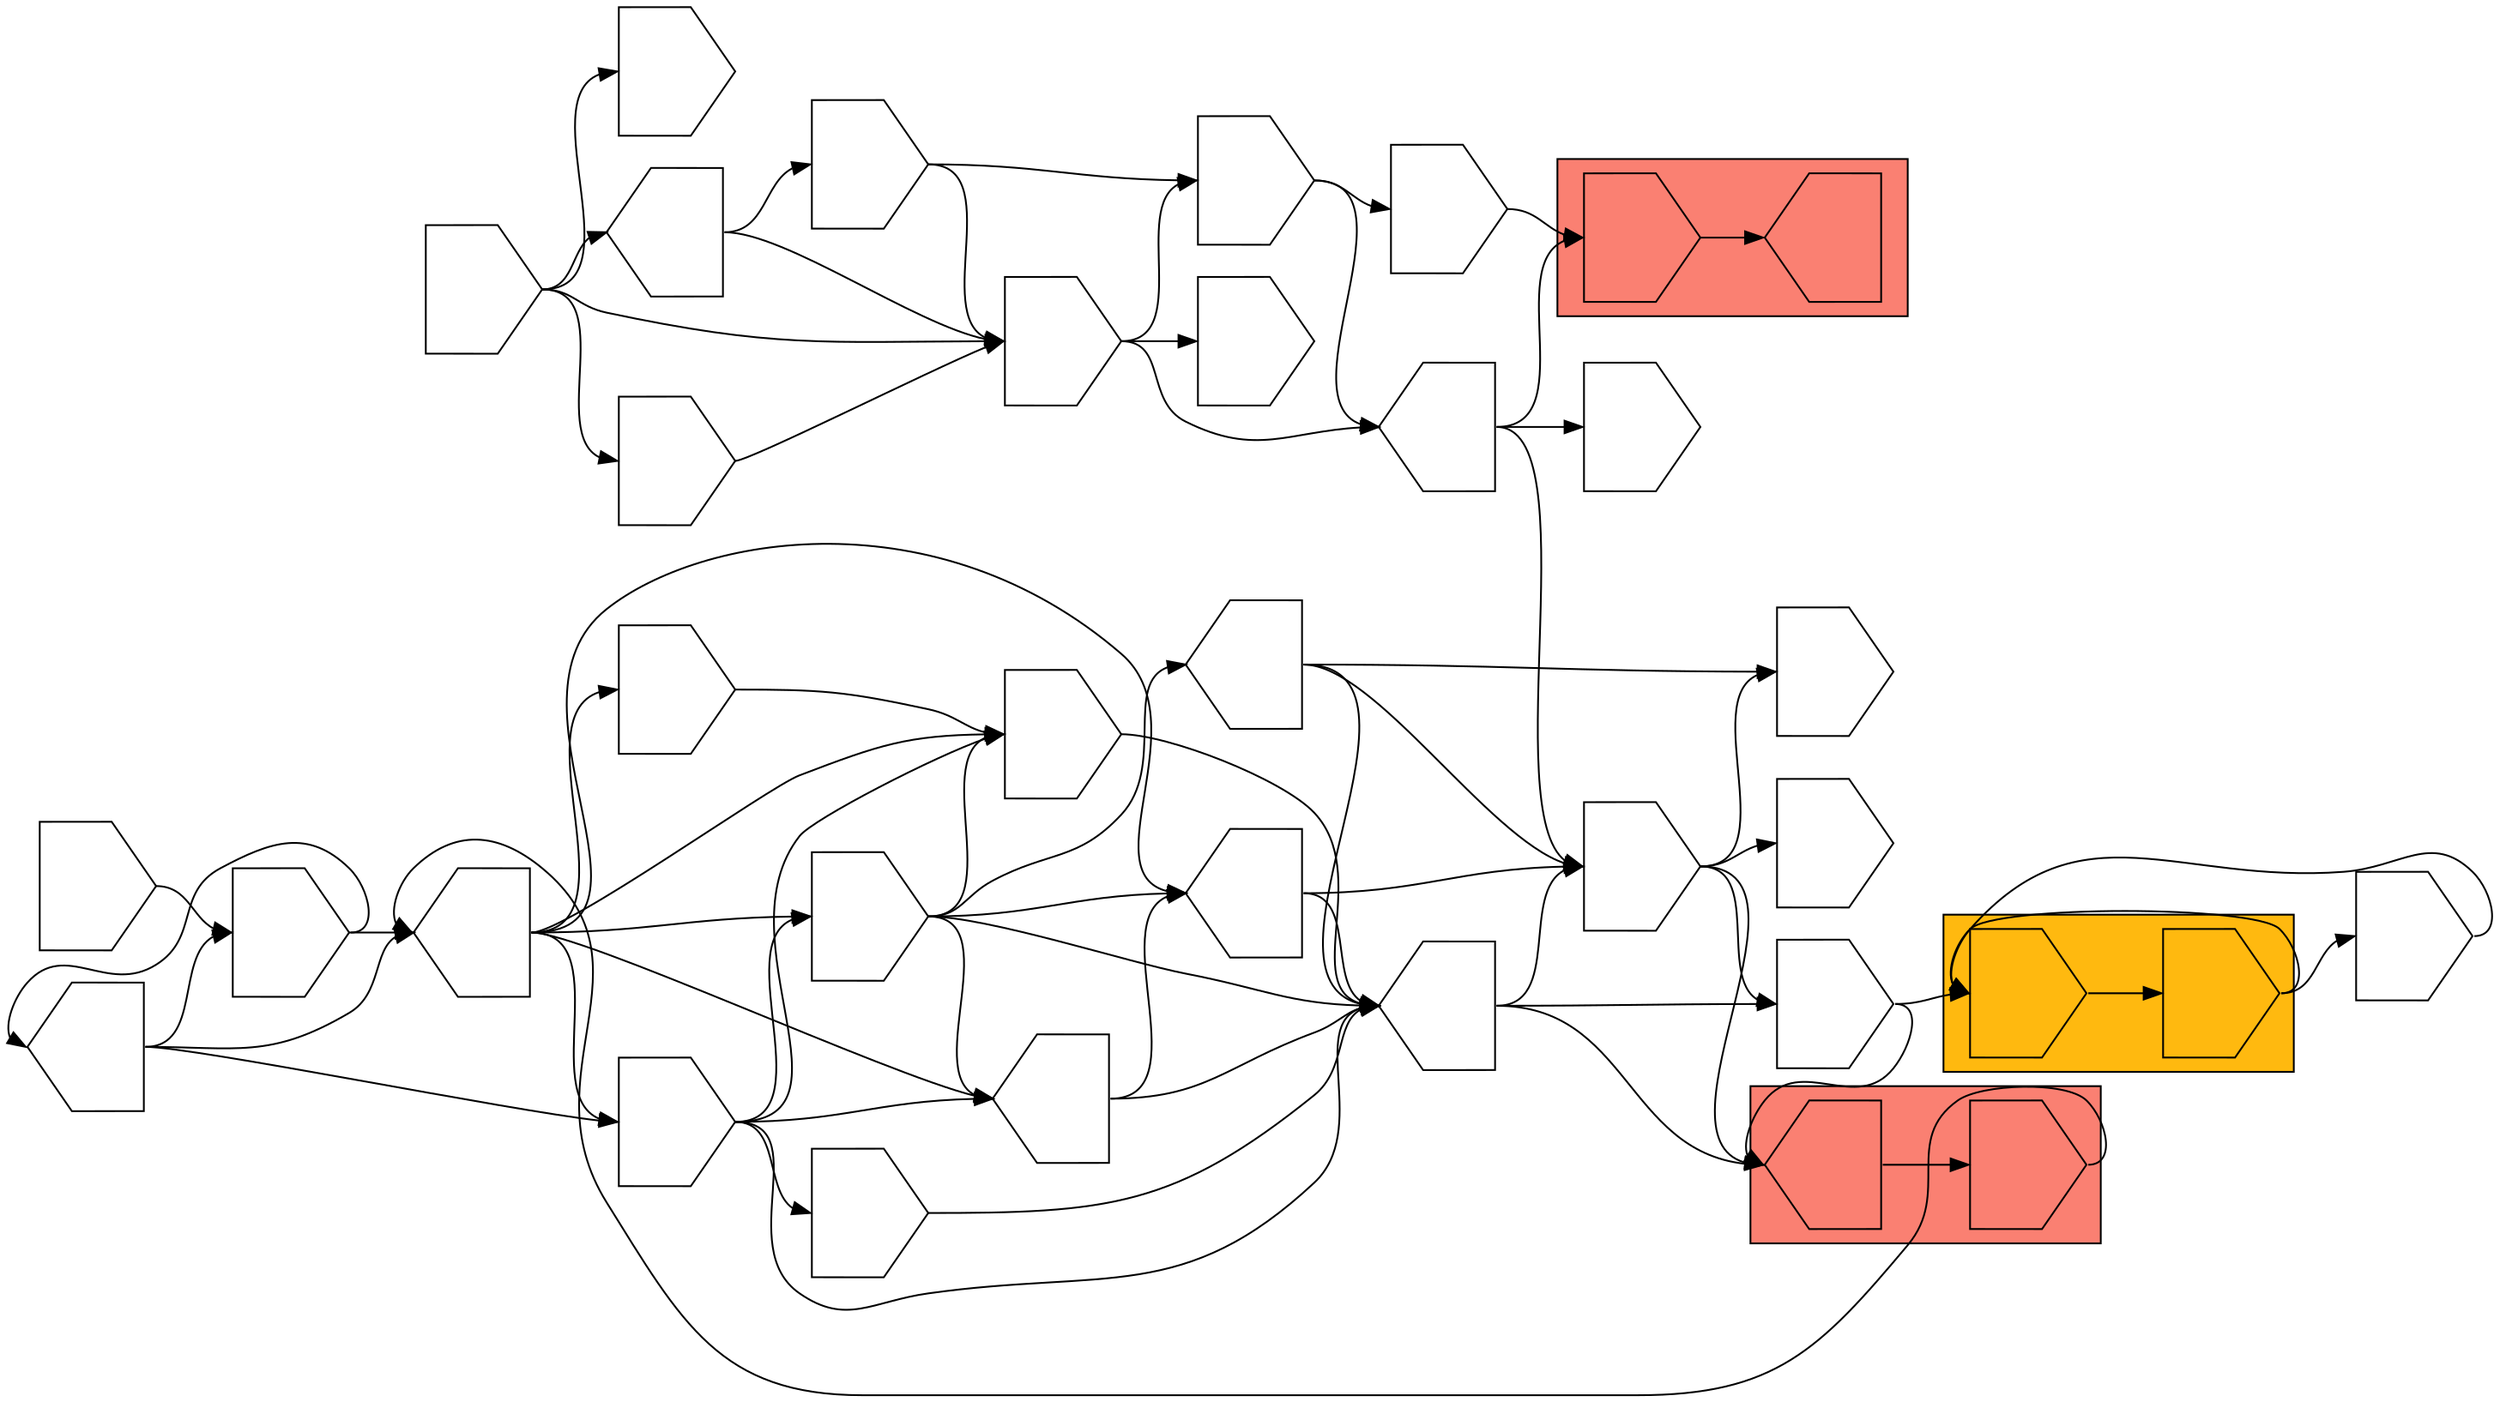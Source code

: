 digraph asm {
	rotate=90;
	edge [headport=n,tailport=s];
subgraph cluster_C2655_15783 {
	2655 [label="",height=1,width=1,shape=invhouse];
	15783 [label="",height=1,width=1,shape=house];
	style=filled;
	fillcolor=salmon;
}
subgraph cluster_Y21_4397 {
	21 [label="",height=1,width=1,shape=invhouse];
	4397 [label="",height=1,width=1,shape=invhouse];
	style=filled;
	fillcolor=darkgoldenrod1;
}
subgraph cluster_C16371_3652 {
	16371 [label="",height=1,width=1,shape=house];
	3652 [label="",height=1,width=1,shape=invhouse];
	style=filled;
	fillcolor=salmon;
}
	9551 [label="",height=1,width=1,shape=house];
	3930 [label="",height=1,width=1,shape=invhouse];
	2203 [label="",height=1,width=1,shape=invhouse];
	4614 [label="",height=1,width=1,shape=house];
	8272 [label="",height=1,width=1,shape=house];
	10348 [label="",height=1,width=1,shape=invhouse];
	1827 [label="",height=1,width=1,shape=invhouse];
	4125 [label="",height=1,width=1,shape=house];
	9488 [label="",height=1,width=1,shape=invhouse];
	6993 [label="",height=1,width=1,shape=invhouse];
	12321 [label="",height=1,width=1,shape=invhouse];
	16279 [label="",height=1,width=1,shape=house];
	19005 [label="",height=1,width=1,shape=house];
	18181 [label="",height=1,width=1,shape=invhouse];
	18462 [label="",height=1,width=1,shape=invhouse];
	114 [label="",height=1,width=1,shape=house];
	1953 [label="",height=1,width=1,shape=invhouse];
	11093 [label="",height=1,width=1,shape=invhouse];
	11467 [label="",height=1,width=1,shape=invhouse];
	12292 [label="",height=1,width=1,shape=invhouse];
	3852 [label="",height=1,width=1,shape=invhouse];
	6397 [label="",height=1,width=1,shape=invhouse];
	14168 [label="",height=1,width=1,shape=invhouse];
	11057 [label="",height=1,width=1,shape=invhouse];
	8909 [label="",height=1,width=1,shape=house];
	15116 [label="",height=1,width=1,shape=invhouse];
	12656 [label="",height=1,width=1,shape=invhouse];
	12673 [label="",height=1,width=1,shape=invhouse];
	9556 [label="",height=1,width=1,shape=invhouse];
	2655 -> 15783
	9551 -> 2655
	9551 -> 3930
	9551 -> 12292
	3930 -> 2203
	3930 -> 10348
	3930 -> 11467
	3930 -> 16371
	4614 -> 2203
	4614 -> 3930
	4614 -> 8272
	8272 -> 3930
	8272 -> 10348
	8272 -> 16371
	10348 -> 21
	10348 -> 16371
	21 -> 4397
	4397 -> 21
	4397 -> 1827
	1827 -> 21
	16371 -> 3652
	3652 -> 4125
	4125 -> 9488
	4125 -> 12321
	4125 -> 16279
	4125 -> 18181
	4125 -> 18462
	4125 -> 19005
	9488 -> 6993
	9488 -> 8272
	9488 -> 12321
	9488 -> 16279
	9488 -> 18181
	6993 -> 8272
	12321 -> 4614
	12321 -> 8272
	12321 -> 16279
	12321 -> 18181
	12321 -> 19005
	16279 -> 8272
	16279 -> 19005
	19005 -> 3930
	19005 -> 8272
	18181 -> 8272
	18462 -> 18181
	114 -> 1953
	114 -> 4125
	114 -> 9488
	1953 -> 114
	1953 -> 4125
	11093 -> 1953
	3852 -> 6397
	3852 -> 9551
	3852 -> 9556
	6397 -> 9551
	6397 -> 14168
	14168 -> 2655
	11057 -> 3852
	11057 -> 6397
	8909 -> 3852
	8909 -> 11057
	15116 -> 3852
	15116 -> 8909
	15116 -> 12656
	15116 -> 12673
	12673 -> 3852
}